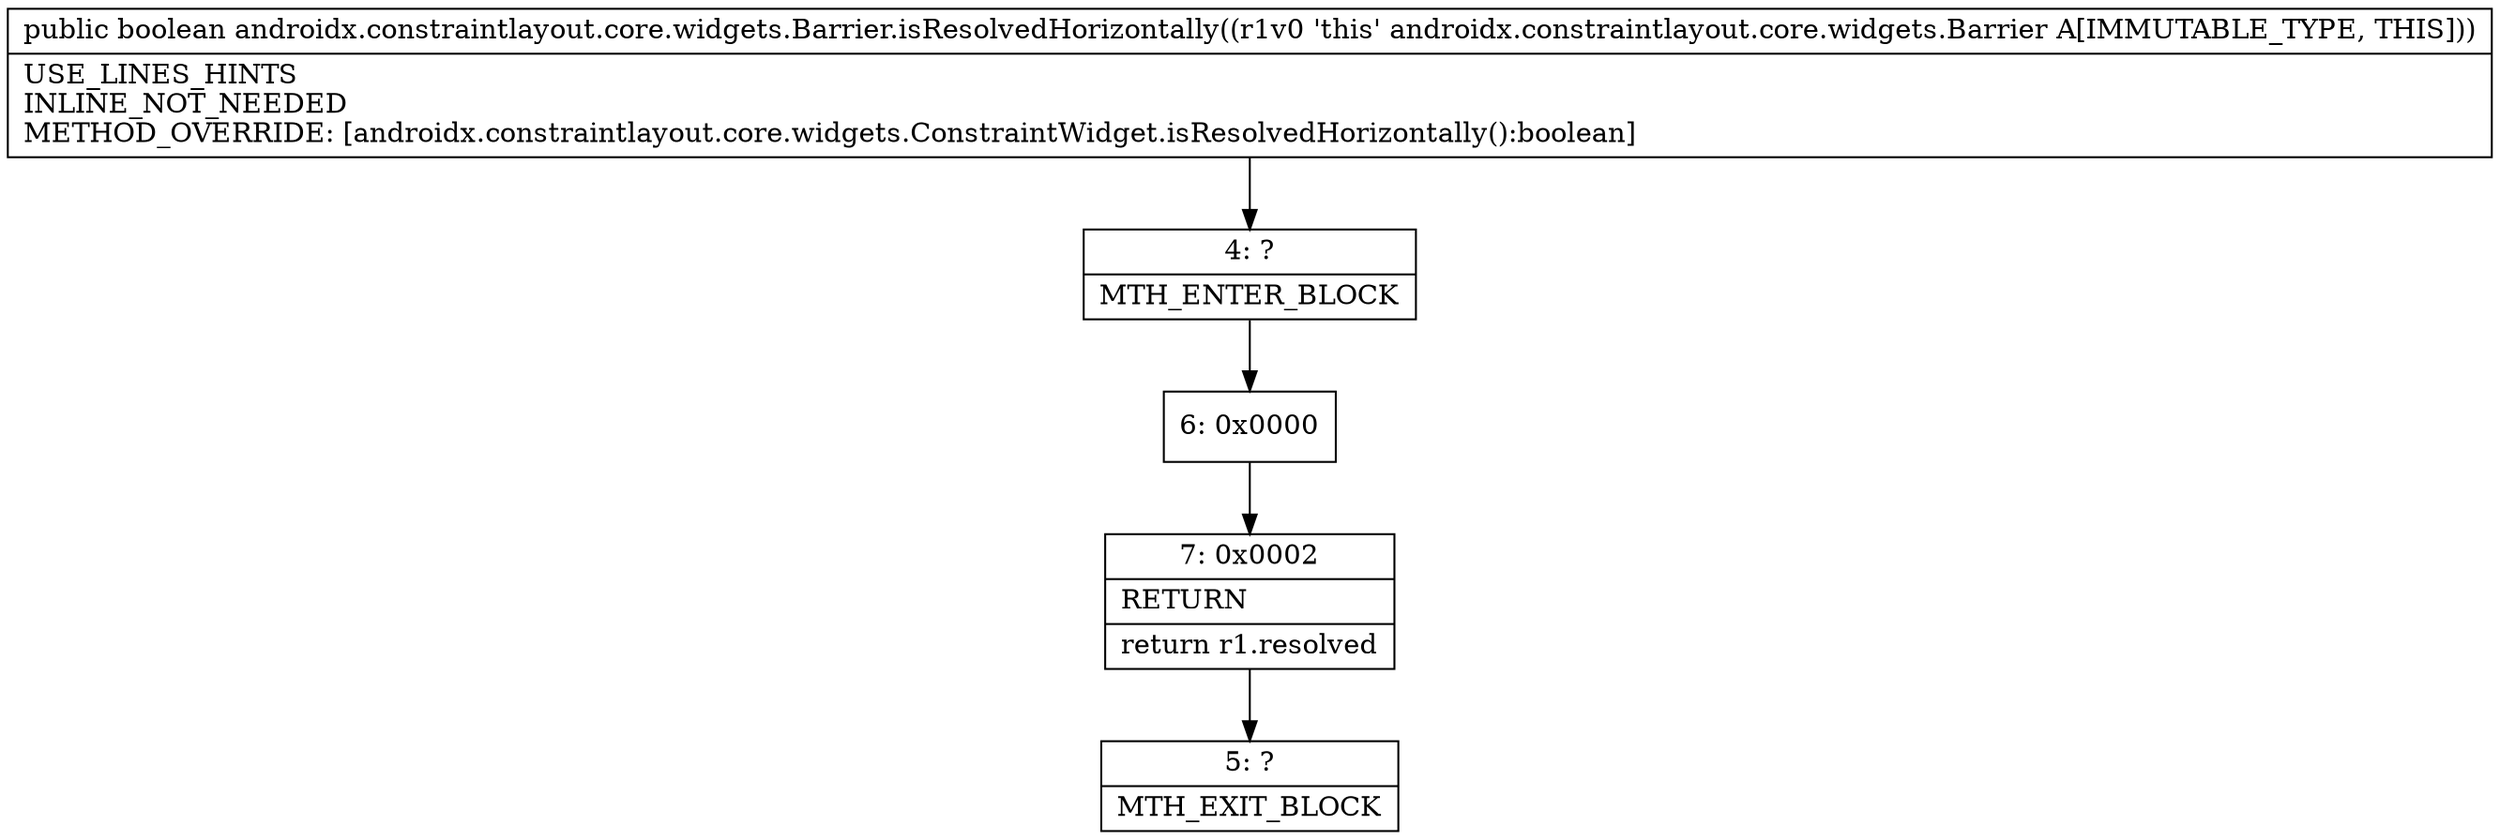 digraph "CFG forandroidx.constraintlayout.core.widgets.Barrier.isResolvedHorizontally()Z" {
Node_4 [shape=record,label="{4\:\ ?|MTH_ENTER_BLOCK\l}"];
Node_6 [shape=record,label="{6\:\ 0x0000}"];
Node_7 [shape=record,label="{7\:\ 0x0002|RETURN\l|return r1.resolved\l}"];
Node_5 [shape=record,label="{5\:\ ?|MTH_EXIT_BLOCK\l}"];
MethodNode[shape=record,label="{public boolean androidx.constraintlayout.core.widgets.Barrier.isResolvedHorizontally((r1v0 'this' androidx.constraintlayout.core.widgets.Barrier A[IMMUTABLE_TYPE, THIS]))  | USE_LINES_HINTS\lINLINE_NOT_NEEDED\lMETHOD_OVERRIDE: [androidx.constraintlayout.core.widgets.ConstraintWidget.isResolvedHorizontally():boolean]\l}"];
MethodNode -> Node_4;Node_4 -> Node_6;
Node_6 -> Node_7;
Node_7 -> Node_5;
}

